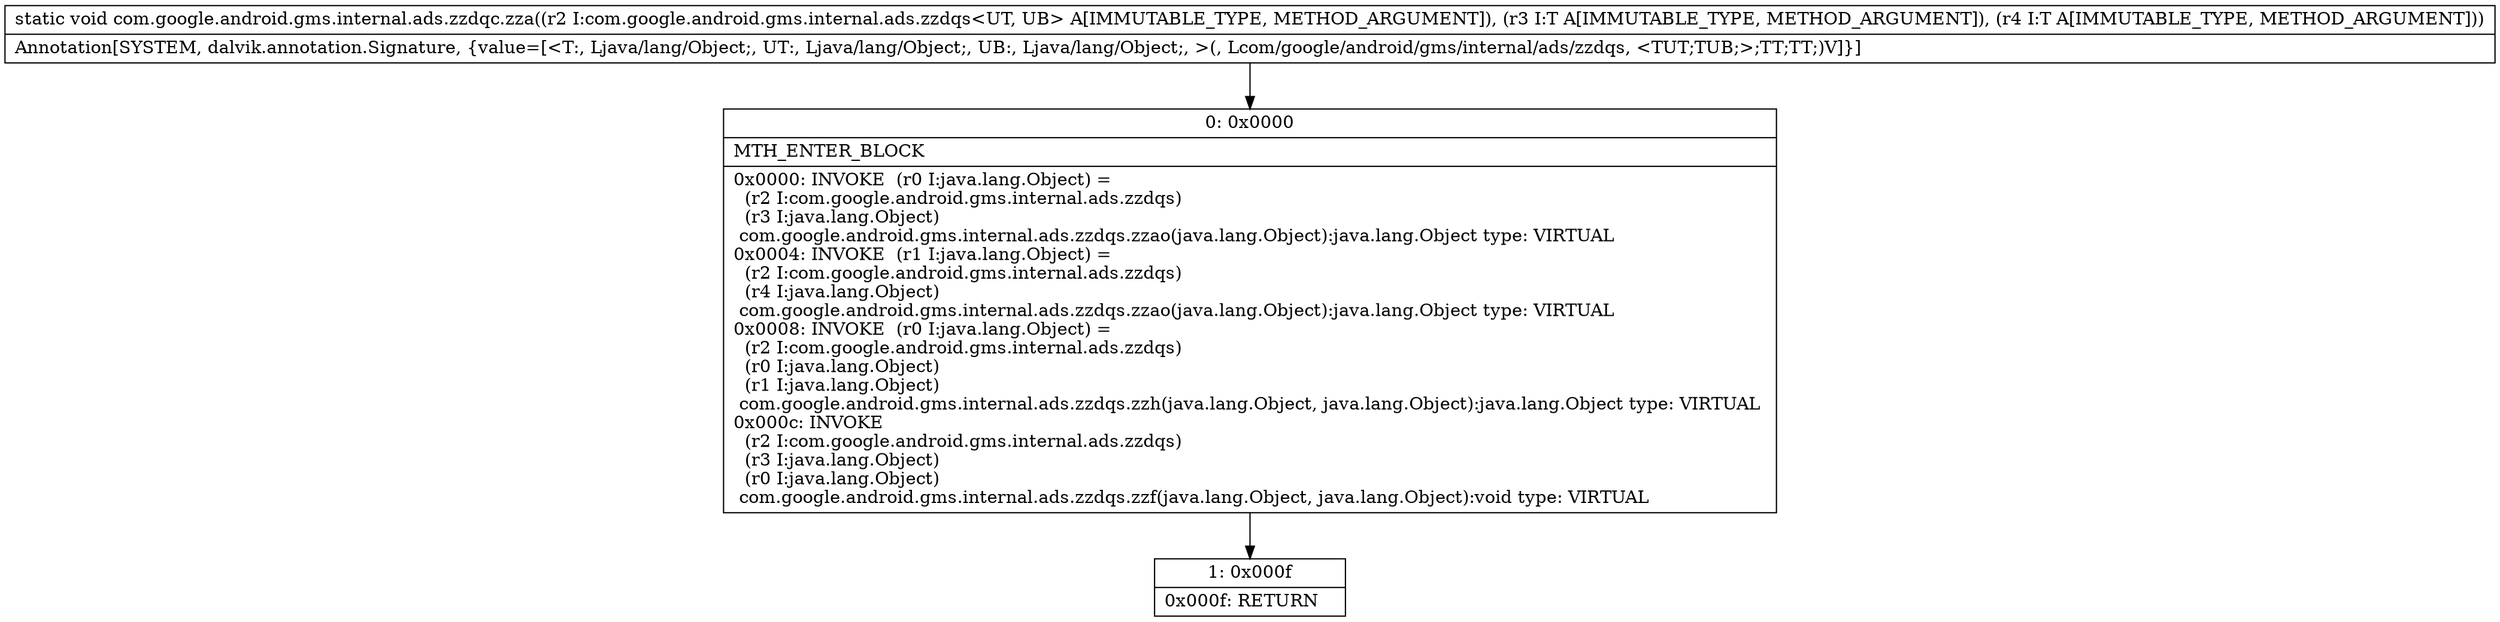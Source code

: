 digraph "CFG forcom.google.android.gms.internal.ads.zzdqc.zza(Lcom\/google\/android\/gms\/internal\/ads\/zzdqs;Ljava\/lang\/Object;Ljava\/lang\/Object;)V" {
Node_0 [shape=record,label="{0\:\ 0x0000|MTH_ENTER_BLOCK\l|0x0000: INVOKE  (r0 I:java.lang.Object) = \l  (r2 I:com.google.android.gms.internal.ads.zzdqs)\l  (r3 I:java.lang.Object)\l com.google.android.gms.internal.ads.zzdqs.zzao(java.lang.Object):java.lang.Object type: VIRTUAL \l0x0004: INVOKE  (r1 I:java.lang.Object) = \l  (r2 I:com.google.android.gms.internal.ads.zzdqs)\l  (r4 I:java.lang.Object)\l com.google.android.gms.internal.ads.zzdqs.zzao(java.lang.Object):java.lang.Object type: VIRTUAL \l0x0008: INVOKE  (r0 I:java.lang.Object) = \l  (r2 I:com.google.android.gms.internal.ads.zzdqs)\l  (r0 I:java.lang.Object)\l  (r1 I:java.lang.Object)\l com.google.android.gms.internal.ads.zzdqs.zzh(java.lang.Object, java.lang.Object):java.lang.Object type: VIRTUAL \l0x000c: INVOKE  \l  (r2 I:com.google.android.gms.internal.ads.zzdqs)\l  (r3 I:java.lang.Object)\l  (r0 I:java.lang.Object)\l com.google.android.gms.internal.ads.zzdqs.zzf(java.lang.Object, java.lang.Object):void type: VIRTUAL \l}"];
Node_1 [shape=record,label="{1\:\ 0x000f|0x000f: RETURN   \l}"];
MethodNode[shape=record,label="{static void com.google.android.gms.internal.ads.zzdqc.zza((r2 I:com.google.android.gms.internal.ads.zzdqs\<UT, UB\> A[IMMUTABLE_TYPE, METHOD_ARGUMENT]), (r3 I:T A[IMMUTABLE_TYPE, METHOD_ARGUMENT]), (r4 I:T A[IMMUTABLE_TYPE, METHOD_ARGUMENT]))  | Annotation[SYSTEM, dalvik.annotation.Signature, \{value=[\<T:, Ljava\/lang\/Object;, UT:, Ljava\/lang\/Object;, UB:, Ljava\/lang\/Object;, \>(, Lcom\/google\/android\/gms\/internal\/ads\/zzdqs, \<TUT;TUB;\>;TT;TT;)V]\}]\l}"];
MethodNode -> Node_0;
Node_0 -> Node_1;
}


